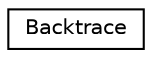 digraph "Graphical Class Hierarchy"
{
 // LATEX_PDF_SIZE
  edge [fontname="Helvetica",fontsize="10",labelfontname="Helvetica",labelfontsize="10"];
  node [fontname="Helvetica",fontsize="10",shape=record];
  rankdir="LR";
  Node0 [label="Backtrace",height=0.2,width=0.4,color="black", fillcolor="white", style="filled",URL="$dd/d1d/struct_backtrace.htm",tooltip=" "];
}
